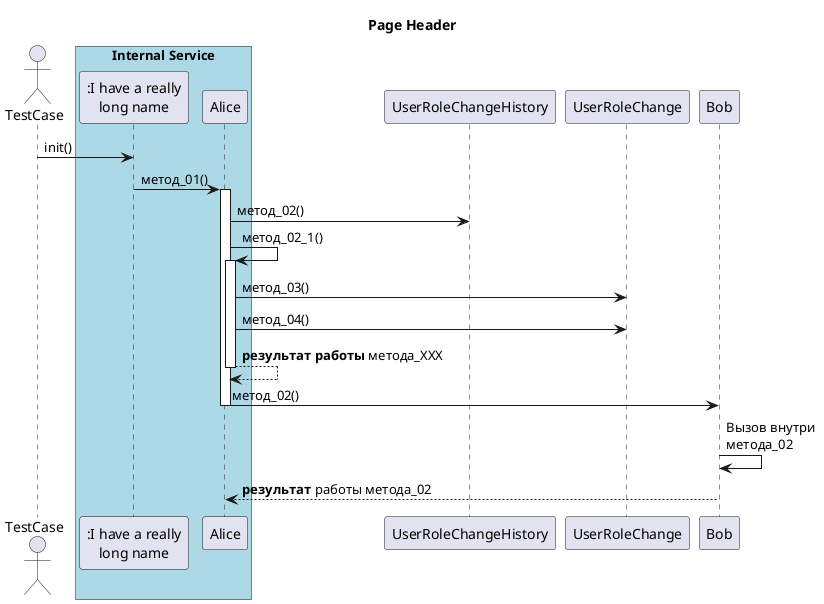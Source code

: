 @startuml
title Page Header
'autonumber
actor TestCase
box "Internal Service" #LightBlue
    participant ":I have a really\nlong name" as L
    participant Alice
end box
TestCase -> L: init()
L -> Alice: метод_01()
activate Alice
Alice -> UserRoleChangeHistory: метод_02()
Alice -> Alice ++: метод_02_1()
'activate Alice
Alice -> UserRoleChange: метод_03()
Alice -> UserRoleChange: метод_04()
return **результат работы** метода_XXX
'deactivate Alice
Alice -> Bob: метод_02()
deactivate Alice
Bob -> Bob: Вызов внутри \nметода_02
Alice <-- Bob: **результат** работы метода_02
'class one
'{
'attrib1
'+method()
'}
@enduml
